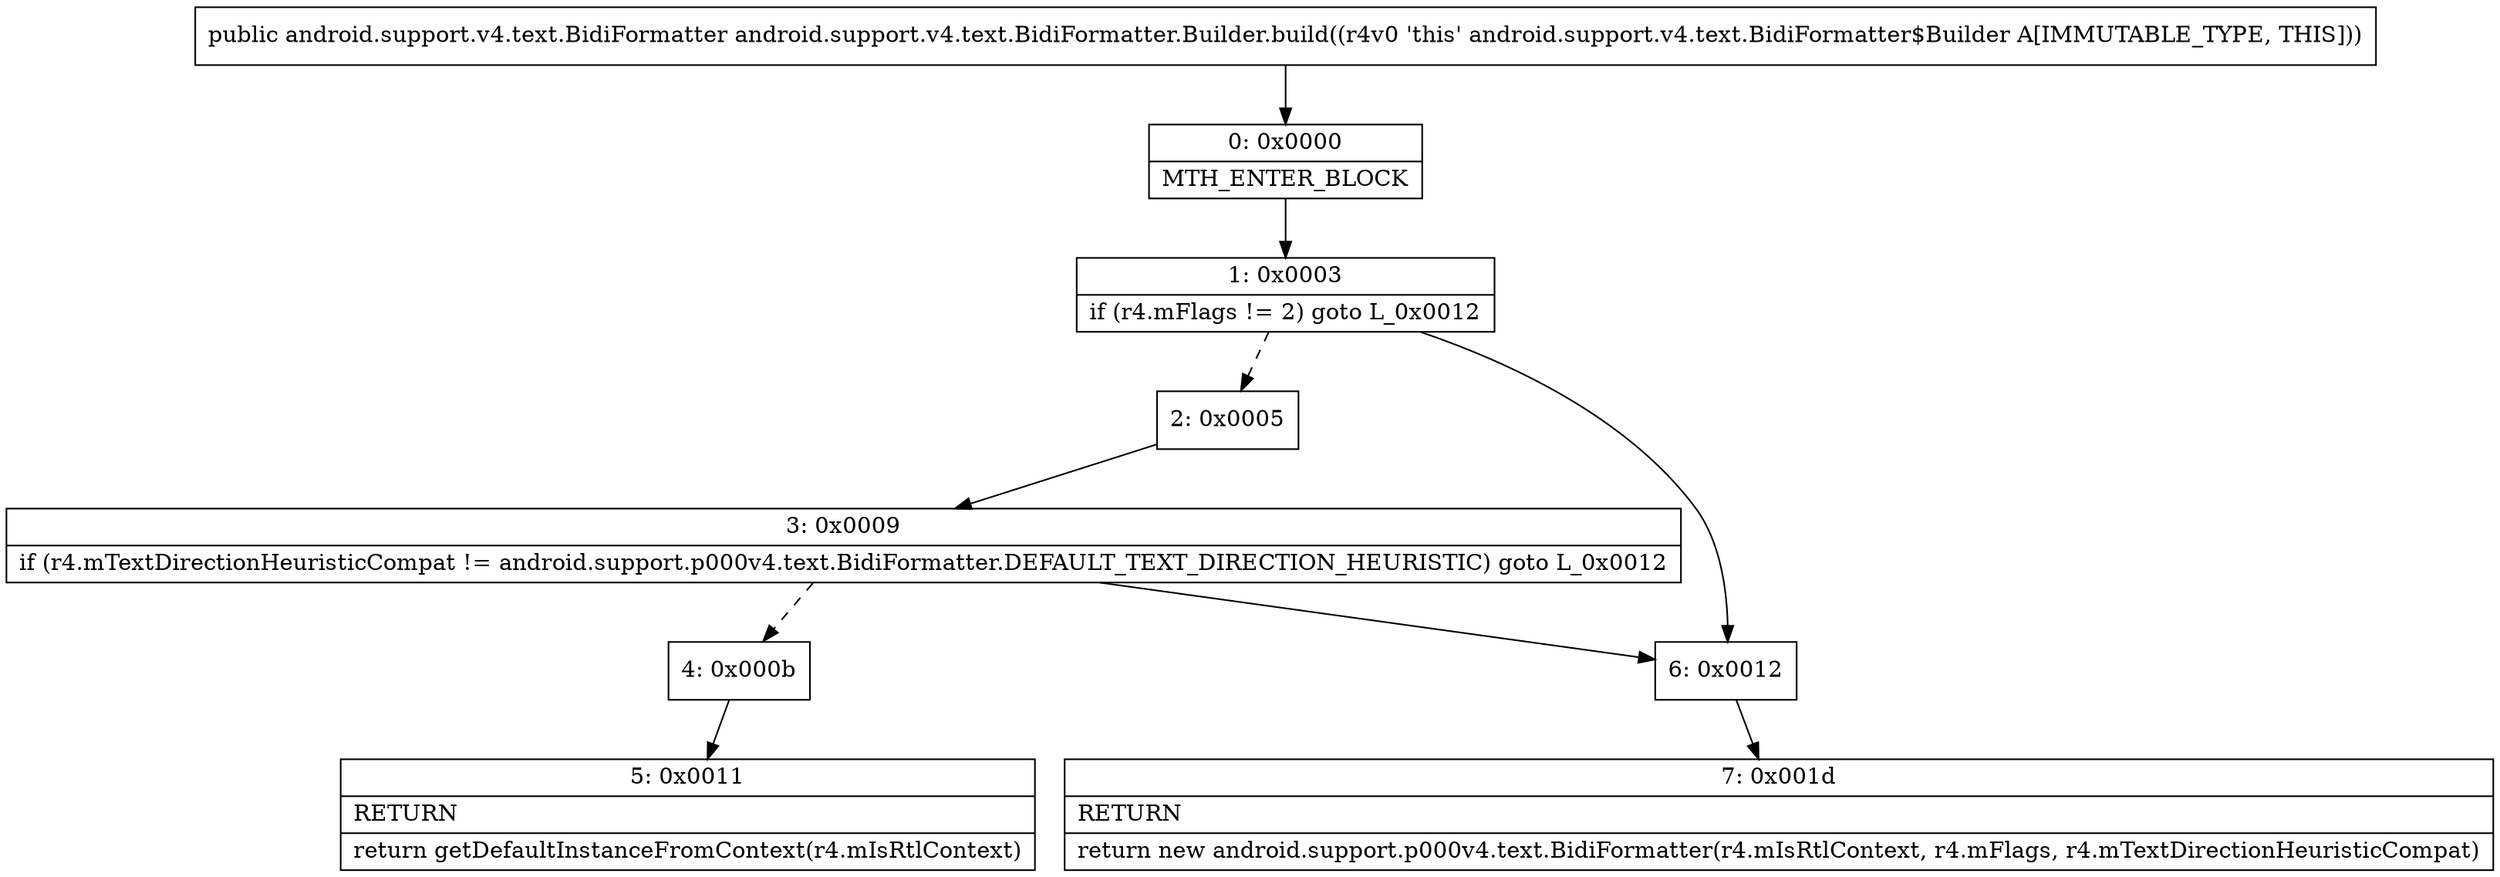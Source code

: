 digraph "CFG forandroid.support.v4.text.BidiFormatter.Builder.build()Landroid\/support\/v4\/text\/BidiFormatter;" {
Node_0 [shape=record,label="{0\:\ 0x0000|MTH_ENTER_BLOCK\l}"];
Node_1 [shape=record,label="{1\:\ 0x0003|if (r4.mFlags != 2) goto L_0x0012\l}"];
Node_2 [shape=record,label="{2\:\ 0x0005}"];
Node_3 [shape=record,label="{3\:\ 0x0009|if (r4.mTextDirectionHeuristicCompat != android.support.p000v4.text.BidiFormatter.DEFAULT_TEXT_DIRECTION_HEURISTIC) goto L_0x0012\l}"];
Node_4 [shape=record,label="{4\:\ 0x000b}"];
Node_5 [shape=record,label="{5\:\ 0x0011|RETURN\l|return getDefaultInstanceFromContext(r4.mIsRtlContext)\l}"];
Node_6 [shape=record,label="{6\:\ 0x0012}"];
Node_7 [shape=record,label="{7\:\ 0x001d|RETURN\l|return new android.support.p000v4.text.BidiFormatter(r4.mIsRtlContext, r4.mFlags, r4.mTextDirectionHeuristicCompat)\l}"];
MethodNode[shape=record,label="{public android.support.v4.text.BidiFormatter android.support.v4.text.BidiFormatter.Builder.build((r4v0 'this' android.support.v4.text.BidiFormatter$Builder A[IMMUTABLE_TYPE, THIS])) }"];
MethodNode -> Node_0;
Node_0 -> Node_1;
Node_1 -> Node_2[style=dashed];
Node_1 -> Node_6;
Node_2 -> Node_3;
Node_3 -> Node_4[style=dashed];
Node_3 -> Node_6;
Node_4 -> Node_5;
Node_6 -> Node_7;
}

